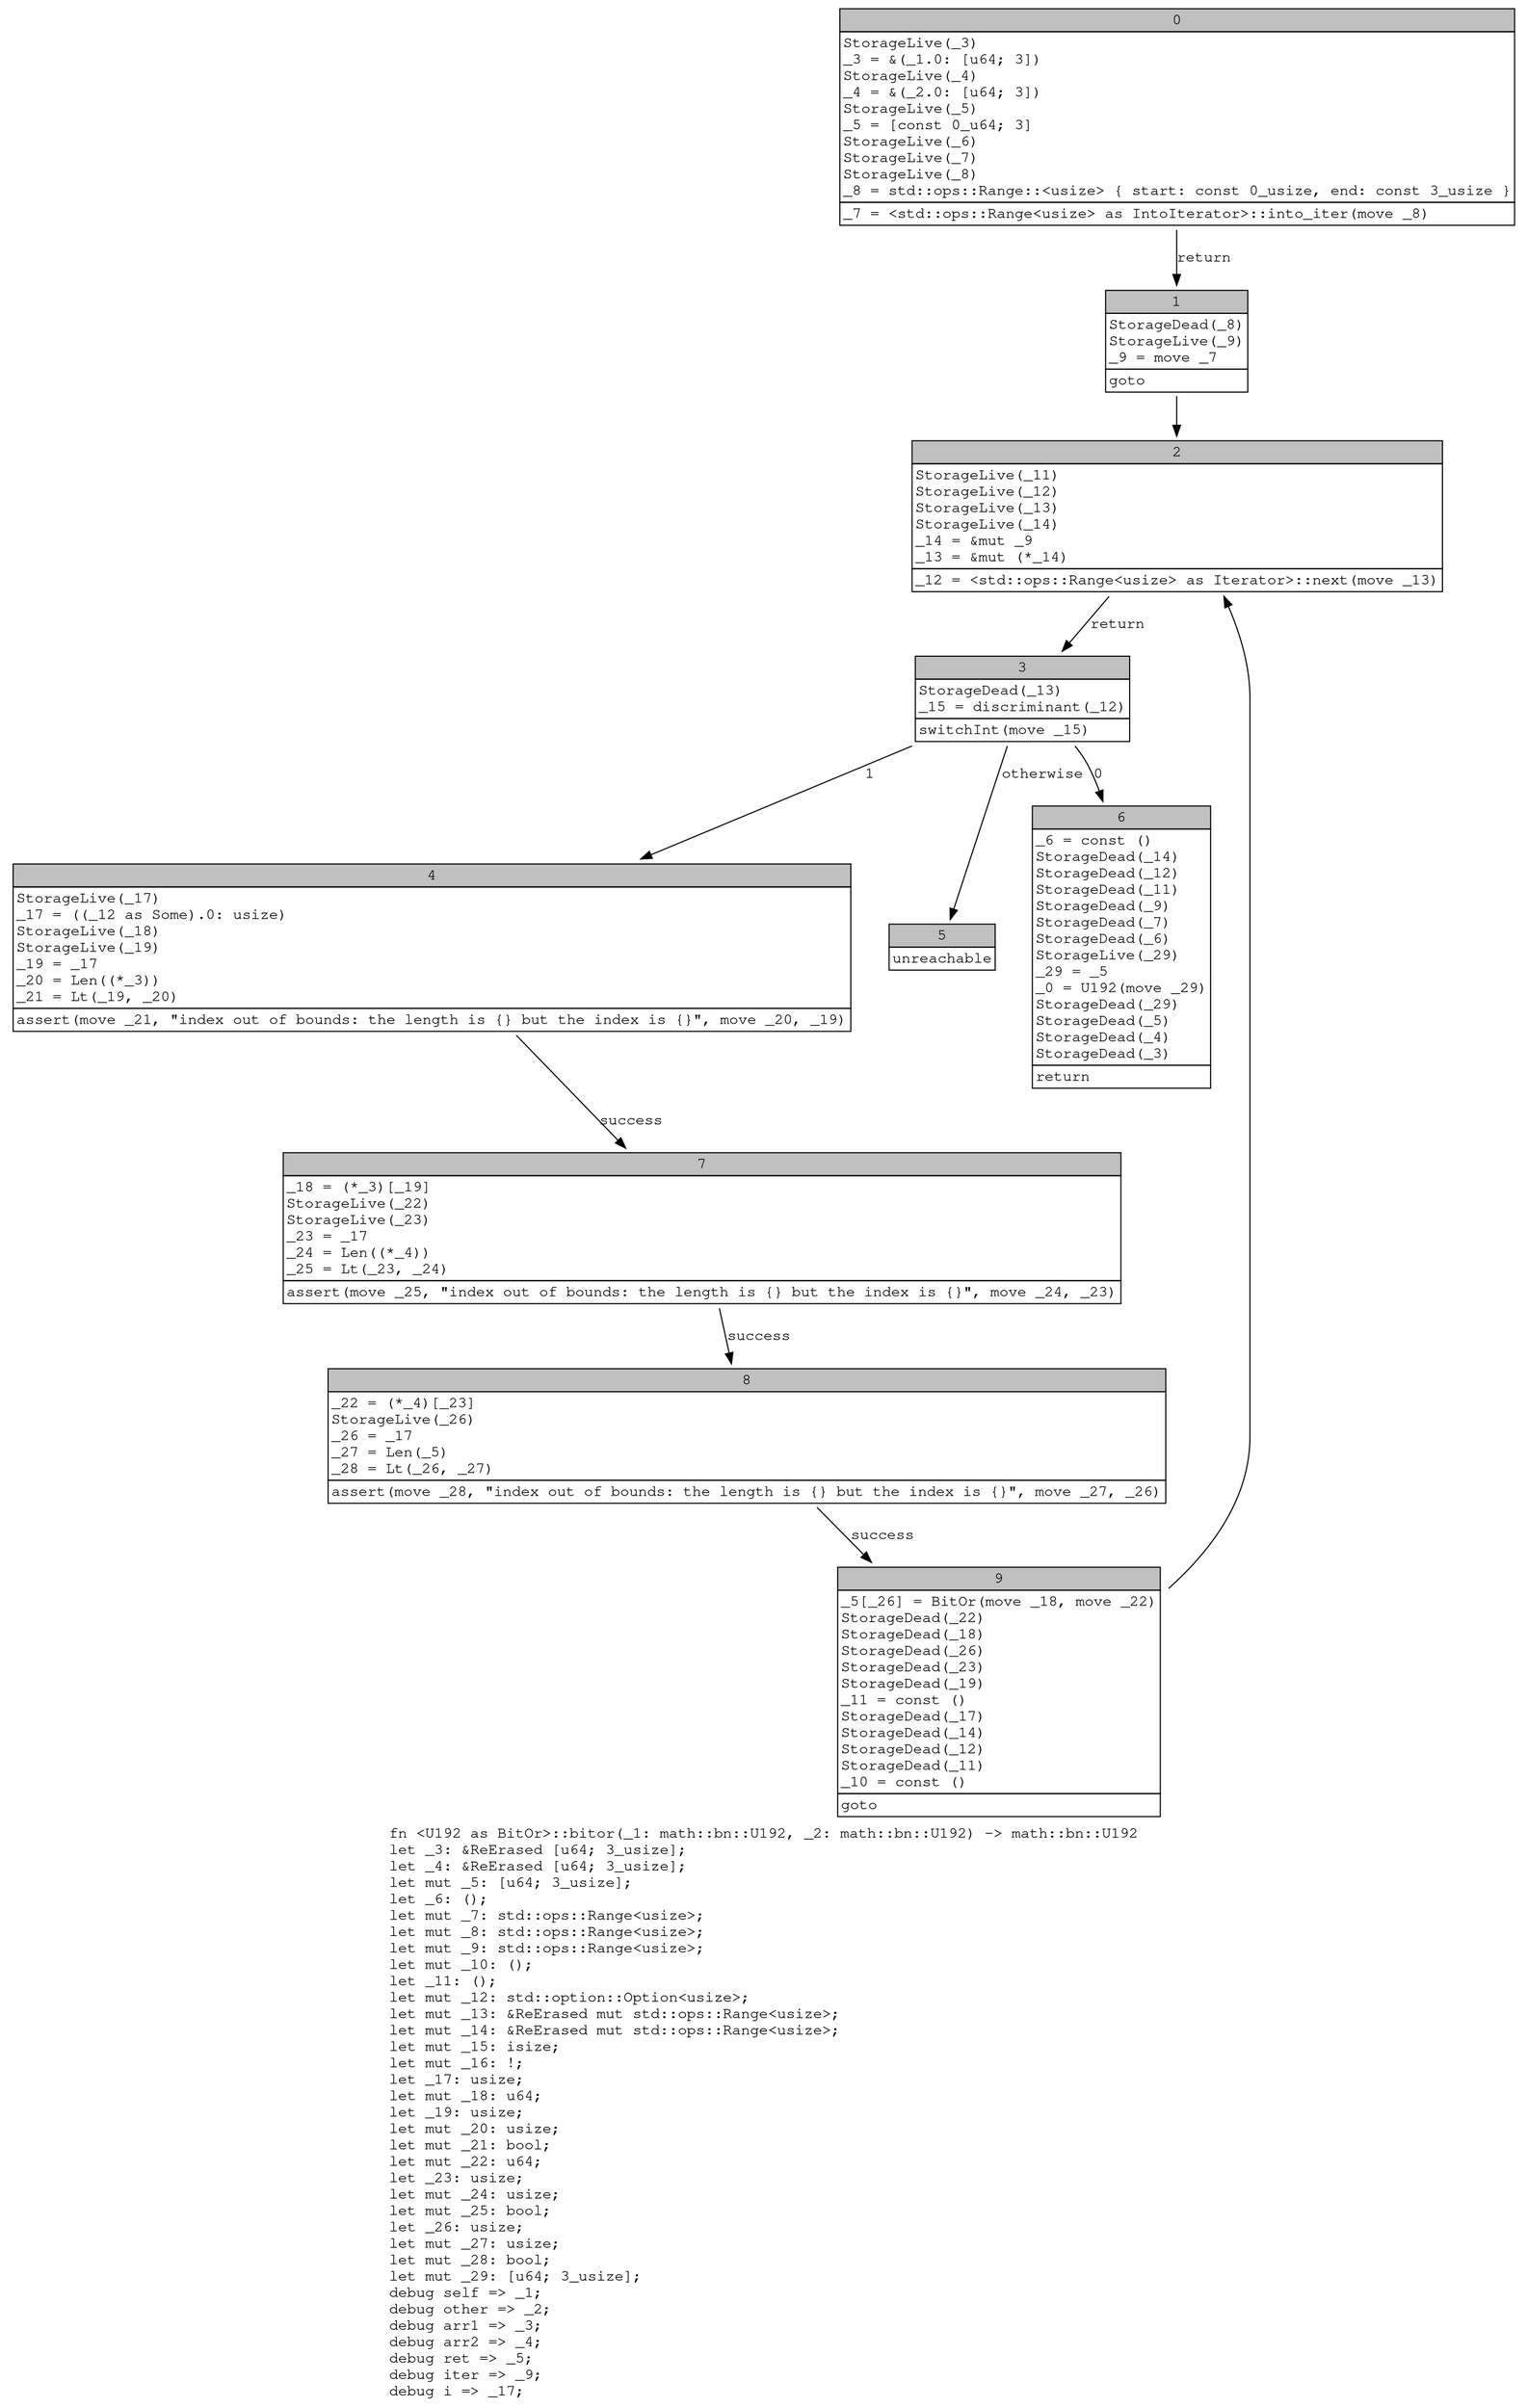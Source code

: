 digraph Mir_0_14633 {
    graph [fontname="Courier, monospace"];
    node [fontname="Courier, monospace"];
    edge [fontname="Courier, monospace"];
    label=<fn &lt;U192 as BitOr&gt;::bitor(_1: math::bn::U192, _2: math::bn::U192) -&gt; math::bn::U192<br align="left"/>let _3: &amp;ReErased [u64; 3_usize];<br align="left"/>let _4: &amp;ReErased [u64; 3_usize];<br align="left"/>let mut _5: [u64; 3_usize];<br align="left"/>let _6: ();<br align="left"/>let mut _7: std::ops::Range&lt;usize&gt;;<br align="left"/>let mut _8: std::ops::Range&lt;usize&gt;;<br align="left"/>let mut _9: std::ops::Range&lt;usize&gt;;<br align="left"/>let mut _10: ();<br align="left"/>let _11: ();<br align="left"/>let mut _12: std::option::Option&lt;usize&gt;;<br align="left"/>let mut _13: &amp;ReErased mut std::ops::Range&lt;usize&gt;;<br align="left"/>let mut _14: &amp;ReErased mut std::ops::Range&lt;usize&gt;;<br align="left"/>let mut _15: isize;<br align="left"/>let mut _16: !;<br align="left"/>let _17: usize;<br align="left"/>let mut _18: u64;<br align="left"/>let _19: usize;<br align="left"/>let mut _20: usize;<br align="left"/>let mut _21: bool;<br align="left"/>let mut _22: u64;<br align="left"/>let _23: usize;<br align="left"/>let mut _24: usize;<br align="left"/>let mut _25: bool;<br align="left"/>let _26: usize;<br align="left"/>let mut _27: usize;<br align="left"/>let mut _28: bool;<br align="left"/>let mut _29: [u64; 3_usize];<br align="left"/>debug self =&gt; _1;<br align="left"/>debug other =&gt; _2;<br align="left"/>debug arr1 =&gt; _3;<br align="left"/>debug arr2 =&gt; _4;<br align="left"/>debug ret =&gt; _5;<br align="left"/>debug iter =&gt; _9;<br align="left"/>debug i =&gt; _17;<br align="left"/>>;
    bb0__0_14633 [shape="none", label=<<table border="0" cellborder="1" cellspacing="0"><tr><td bgcolor="gray" align="center" colspan="1">0</td></tr><tr><td align="left" balign="left">StorageLive(_3)<br/>_3 = &amp;(_1.0: [u64; 3])<br/>StorageLive(_4)<br/>_4 = &amp;(_2.0: [u64; 3])<br/>StorageLive(_5)<br/>_5 = [const 0_u64; 3]<br/>StorageLive(_6)<br/>StorageLive(_7)<br/>StorageLive(_8)<br/>_8 = std::ops::Range::&lt;usize&gt; { start: const 0_usize, end: const 3_usize }<br/></td></tr><tr><td align="left">_7 = &lt;std::ops::Range&lt;usize&gt; as IntoIterator&gt;::into_iter(move _8)</td></tr></table>>];
    bb1__0_14633 [shape="none", label=<<table border="0" cellborder="1" cellspacing="0"><tr><td bgcolor="gray" align="center" colspan="1">1</td></tr><tr><td align="left" balign="left">StorageDead(_8)<br/>StorageLive(_9)<br/>_9 = move _7<br/></td></tr><tr><td align="left">goto</td></tr></table>>];
    bb2__0_14633 [shape="none", label=<<table border="0" cellborder="1" cellspacing="0"><tr><td bgcolor="gray" align="center" colspan="1">2</td></tr><tr><td align="left" balign="left">StorageLive(_11)<br/>StorageLive(_12)<br/>StorageLive(_13)<br/>StorageLive(_14)<br/>_14 = &amp;mut _9<br/>_13 = &amp;mut (*_14)<br/></td></tr><tr><td align="left">_12 = &lt;std::ops::Range&lt;usize&gt; as Iterator&gt;::next(move _13)</td></tr></table>>];
    bb3__0_14633 [shape="none", label=<<table border="0" cellborder="1" cellspacing="0"><tr><td bgcolor="gray" align="center" colspan="1">3</td></tr><tr><td align="left" balign="left">StorageDead(_13)<br/>_15 = discriminant(_12)<br/></td></tr><tr><td align="left">switchInt(move _15)</td></tr></table>>];
    bb4__0_14633 [shape="none", label=<<table border="0" cellborder="1" cellspacing="0"><tr><td bgcolor="gray" align="center" colspan="1">4</td></tr><tr><td align="left" balign="left">StorageLive(_17)<br/>_17 = ((_12 as Some).0: usize)<br/>StorageLive(_18)<br/>StorageLive(_19)<br/>_19 = _17<br/>_20 = Len((*_3))<br/>_21 = Lt(_19, _20)<br/></td></tr><tr><td align="left">assert(move _21, &quot;index out of bounds: the length is {} but the index is {}&quot;, move _20, _19)</td></tr></table>>];
    bb5__0_14633 [shape="none", label=<<table border="0" cellborder="1" cellspacing="0"><tr><td bgcolor="gray" align="center" colspan="1">5</td></tr><tr><td align="left">unreachable</td></tr></table>>];
    bb6__0_14633 [shape="none", label=<<table border="0" cellborder="1" cellspacing="0"><tr><td bgcolor="gray" align="center" colspan="1">6</td></tr><tr><td align="left" balign="left">_6 = const ()<br/>StorageDead(_14)<br/>StorageDead(_12)<br/>StorageDead(_11)<br/>StorageDead(_9)<br/>StorageDead(_7)<br/>StorageDead(_6)<br/>StorageLive(_29)<br/>_29 = _5<br/>_0 = U192(move _29)<br/>StorageDead(_29)<br/>StorageDead(_5)<br/>StorageDead(_4)<br/>StorageDead(_3)<br/></td></tr><tr><td align="left">return</td></tr></table>>];
    bb7__0_14633 [shape="none", label=<<table border="0" cellborder="1" cellspacing="0"><tr><td bgcolor="gray" align="center" colspan="1">7</td></tr><tr><td align="left" balign="left">_18 = (*_3)[_19]<br/>StorageLive(_22)<br/>StorageLive(_23)<br/>_23 = _17<br/>_24 = Len((*_4))<br/>_25 = Lt(_23, _24)<br/></td></tr><tr><td align="left">assert(move _25, &quot;index out of bounds: the length is {} but the index is {}&quot;, move _24, _23)</td></tr></table>>];
    bb8__0_14633 [shape="none", label=<<table border="0" cellborder="1" cellspacing="0"><tr><td bgcolor="gray" align="center" colspan="1">8</td></tr><tr><td align="left" balign="left">_22 = (*_4)[_23]<br/>StorageLive(_26)<br/>_26 = _17<br/>_27 = Len(_5)<br/>_28 = Lt(_26, _27)<br/></td></tr><tr><td align="left">assert(move _28, &quot;index out of bounds: the length is {} but the index is {}&quot;, move _27, _26)</td></tr></table>>];
    bb9__0_14633 [shape="none", label=<<table border="0" cellborder="1" cellspacing="0"><tr><td bgcolor="gray" align="center" colspan="1">9</td></tr><tr><td align="left" balign="left">_5[_26] = BitOr(move _18, move _22)<br/>StorageDead(_22)<br/>StorageDead(_18)<br/>StorageDead(_26)<br/>StorageDead(_23)<br/>StorageDead(_19)<br/>_11 = const ()<br/>StorageDead(_17)<br/>StorageDead(_14)<br/>StorageDead(_12)<br/>StorageDead(_11)<br/>_10 = const ()<br/></td></tr><tr><td align="left">goto</td></tr></table>>];
    bb0__0_14633 -> bb1__0_14633 [label="return"];
    bb1__0_14633 -> bb2__0_14633 [label=""];
    bb2__0_14633 -> bb3__0_14633 [label="return"];
    bb3__0_14633 -> bb6__0_14633 [label="0"];
    bb3__0_14633 -> bb4__0_14633 [label="1"];
    bb3__0_14633 -> bb5__0_14633 [label="otherwise"];
    bb4__0_14633 -> bb7__0_14633 [label="success"];
    bb7__0_14633 -> bb8__0_14633 [label="success"];
    bb8__0_14633 -> bb9__0_14633 [label="success"];
    bb9__0_14633 -> bb2__0_14633 [label=""];
}
